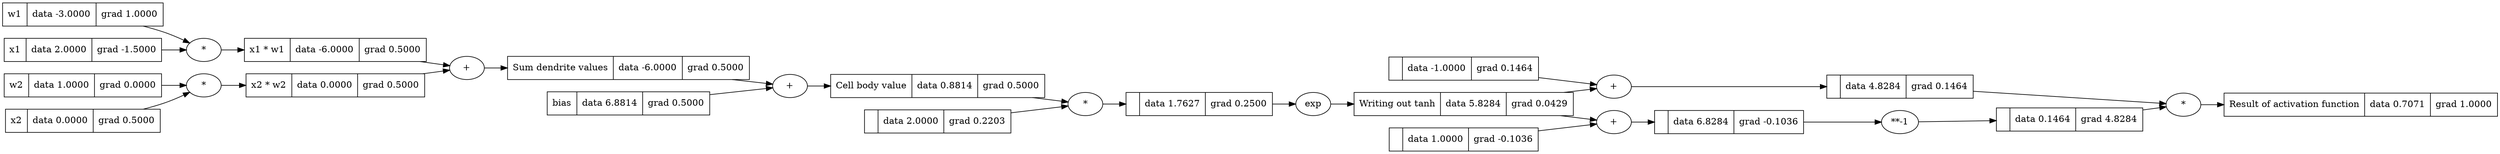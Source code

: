 digraph {
	graph [rankdir=LR]
	4389764112 [label="{ | data 1.7627 | grad 0.2500}" shape=record]
	"4389764112*" [label="*"]
	"4389764112*" -> 4389764112
	4389763632 [label="{Sum dendrite values | data -6.0000 | grad 0.5000}" shape=record]
	"4389763632+" [label="+"]
	"4389763632+" -> 4389763632
	4389994560 [label="{Result of activation function | data 0.7071 | grad 1.0000}" shape=record]
	"4389994560*" [label="*"]
	"4389994560*" -> 4389994560
	4389764688 [label="{ | data 1.0000 | grad -0.1036}" shape=record]
	4389763680 [label="{bias | data 6.8814 | grad 0.5000}" shape=record]
	4389764736 [label="{ | data 6.8284 | grad -0.1036}" shape=record]
	"4389764736+" [label="+"]
	"4389764736+" -> 4389764736
	4389764256 [label="{Writing out tanh | data 5.8284 | grad 0.0429}" shape=record]
	"4389764256exp" [label=exp]
	"4389764256exp" -> 4389764256
	4389763296 [label="{x1 * w1 | data -6.0000 | grad 0.5000}" shape=record]
	"4389763296*" [label="*"]
	"4389763296*" -> 4389763296
	4382096112 [label="{w1 | data -3.0000 | grad 1.0000}" shape=record]
	4382095824 [label="{w2 | data 1.0000 | grad 0.0000}" shape=record]
	4389763872 [label="{Cell body value | data 0.8814 | grad 0.5000}" shape=record]
	"4389763872+" [label="+"]
	"4389763872+" -> 4389763872
	4382096160 [label="{x2 | data 0.0000 | grad 0.5000}" shape=record]
	4389764928 [label="{ | data 0.1464 | grad 4.8284}" shape=record]
	"4389764928**-1" [label="**-1"]
	"4389764928**-1" -> 4389764928
	4389764448 [label="{ | data -1.0000 | grad 0.1464}" shape=record]
	4389763440 [label="{x2 * w2 | data 0.0000 | grad 0.5000}" shape=record]
	"4389763440*" [label="*"]
	"4389763440*" -> 4389763440
	4389764496 [label="{ | data 4.8284 | grad 0.1464}" shape=record]
	"4389764496+" [label="+"]
	"4389764496+" -> 4389764496
	4382097360 [label="{x1 | data 2.0000 | grad -1.5000}" shape=record]
	4389764064 [label="{ | data 2.0000 | grad 0.2203}" shape=record]
	4389764064 -> "4389764112*"
	4389764928 -> "4389994560*"
	4389763440 -> "4389763632+"
	4389763632 -> "4389763872+"
	4389764112 -> "4389764256exp"
	4382096160 -> "4389763440*"
	4389763680 -> "4389763872+"
	4389764256 -> "4389764496+"
	4389764736 -> "4389764928**-1"
	4389764448 -> "4389764496+"
	4389764688 -> "4389764736+"
	4389763872 -> "4389764112*"
	4382097360 -> "4389763296*"
	4382096112 -> "4389763296*"
	4389763296 -> "4389763632+"
	4389764256 -> "4389764736+"
	4382095824 -> "4389763440*"
	4389764496 -> "4389994560*"
}
